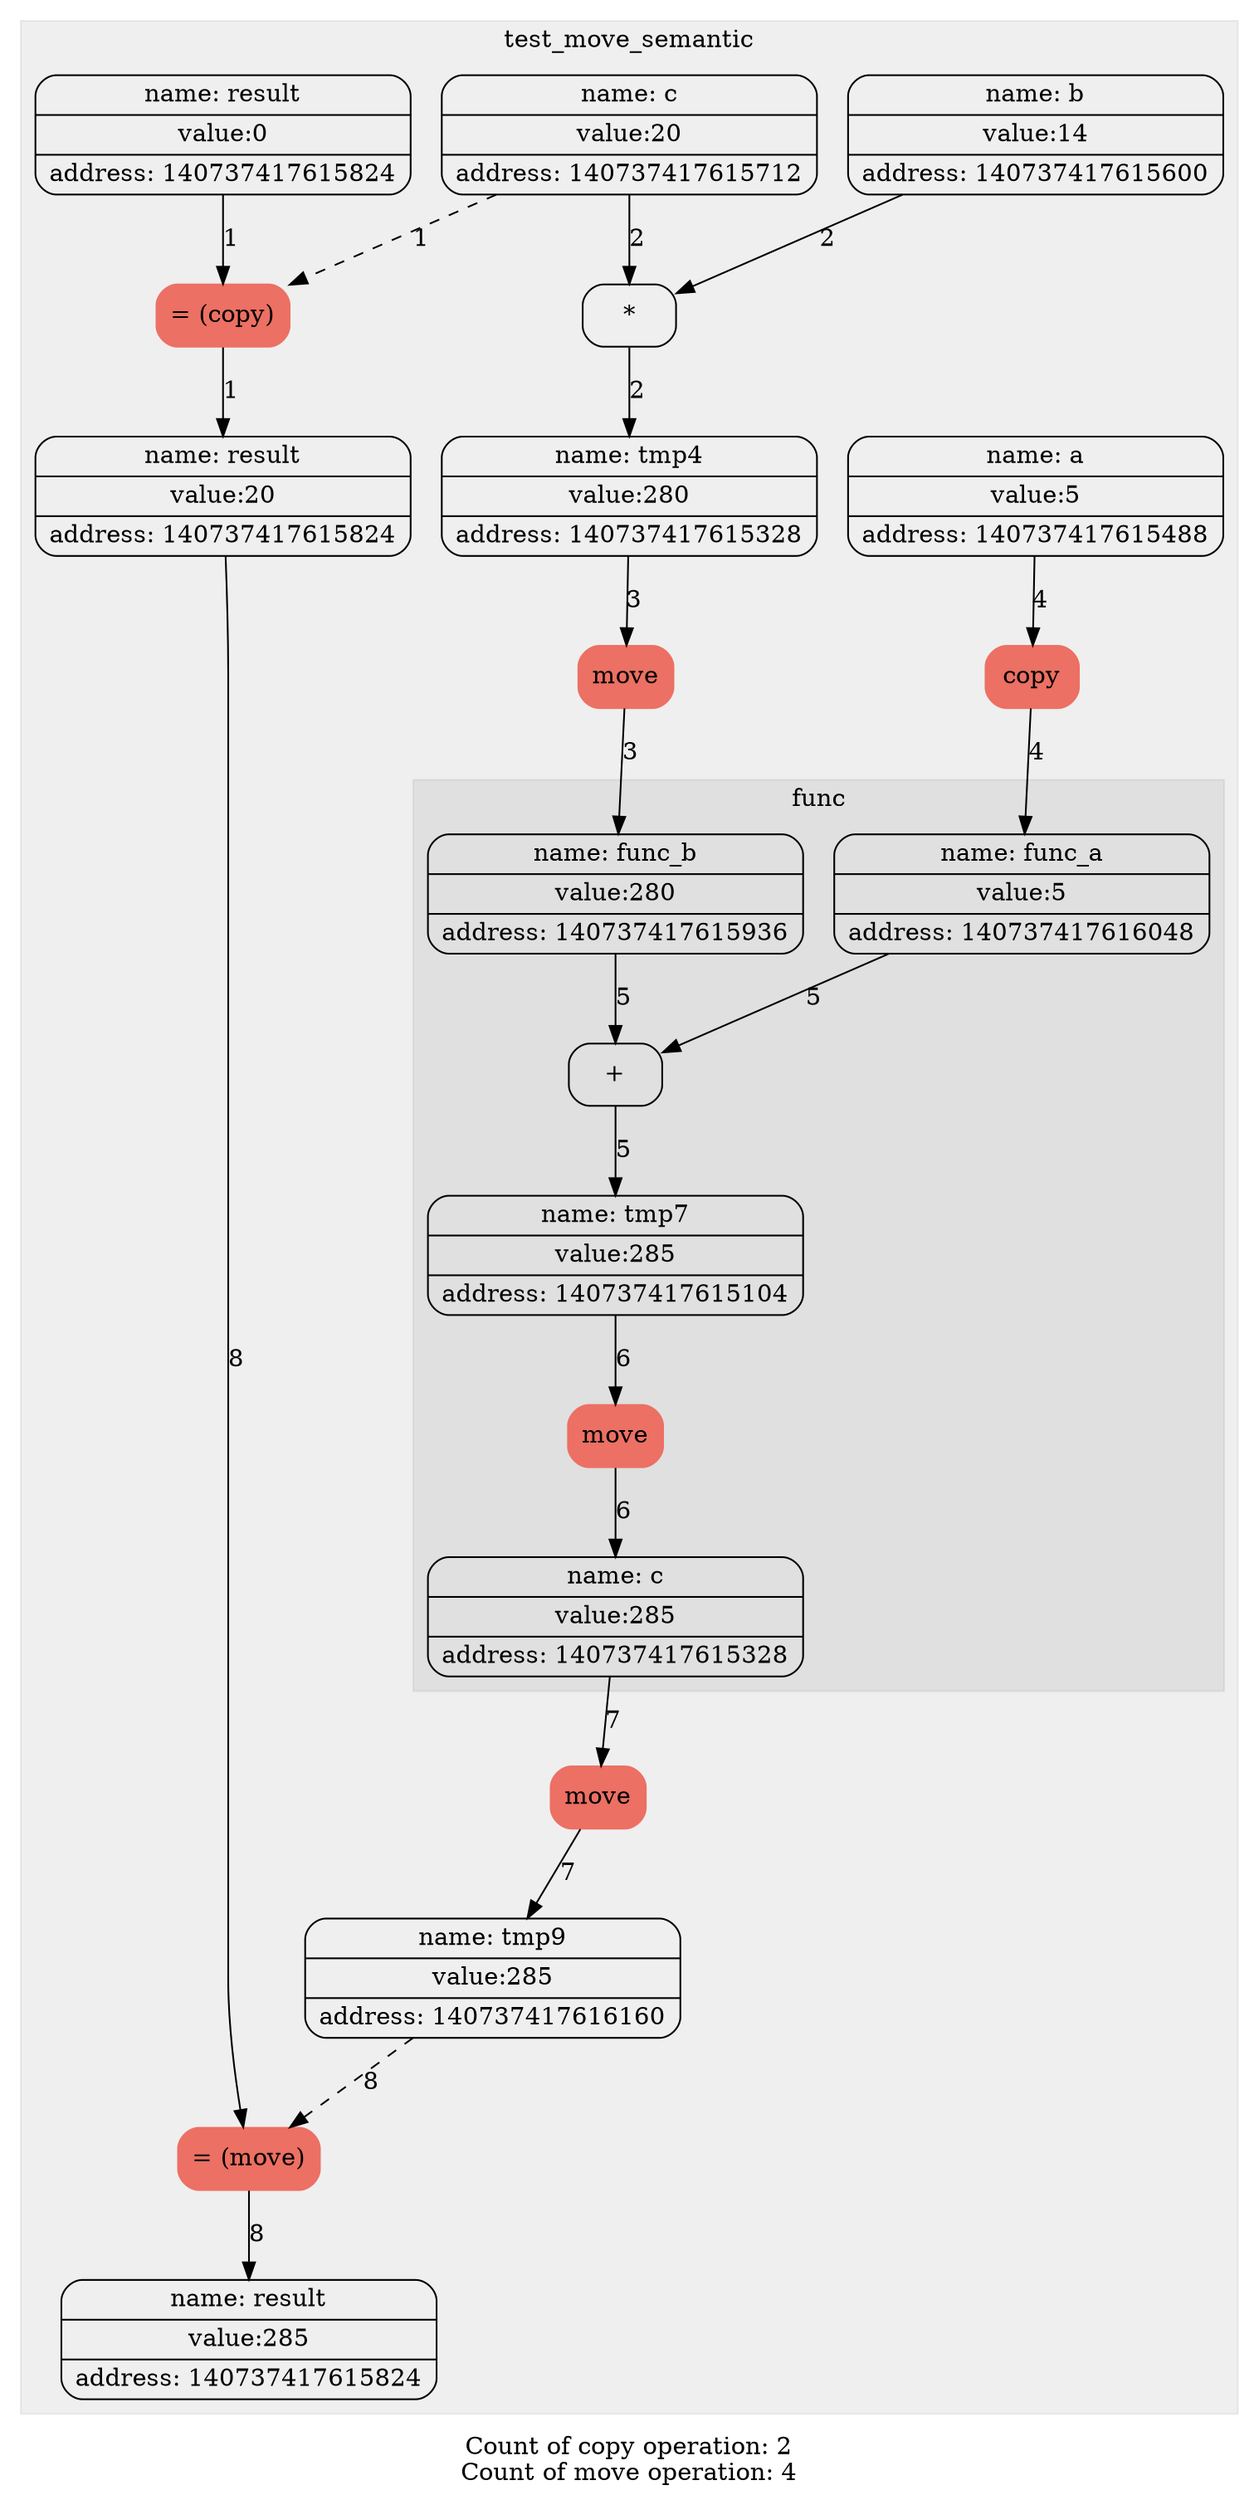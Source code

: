 digraph G{
trankdir=HR;
node[shape=Mrecord];

subgraph "cluster_0" {
label = test_move_semantic;
style= filled
color = "#00000010";
1[label="{ {name: tmp0} | {value:5} | {address: 140737417615488}} " color=""style=""];
1[label="{ {name: a} | {value:5} | {address: 140737417615488}} " color=""style=""];
2[label="{ {name: tmp1} | {value:14} | {address: 140737417615600}} " color=""style=""];
2[label="{ {name: b} | {value:14} | {address: 140737417615600}} " color=""style=""];
3[label="{ {name: tmp2} | {value:20} | {address: 140737417615712}} " color=""style=""];
3[label="{ {name: c} | {value:20} | {address: 140737417615712}} " color=""style=""];
4[label="{ {name: tmp3} | {value:0} | {address: 140737417615824}} " color=""style=""];
4[label="{ {name: result} | {value:0} | {address: 140737417615824}} " color=""style=""];
5[label="= (copy)" color = "#EC7063" style = "filled"];
edge[style = "" color = ""label = "1"]4->5;
edge[style = "dashed" color = ""label = "1"]3->5;
6[label="{ {name: result} | {value:20} | {address: 140737417615824}} " color=""style=""];
edge[style = "" color = ""label = "1"]5->6;
7[label="*" color = "" style = ""];
edge[style = "" color = ""label = "2"]2->7;
edge[style = "" color = ""label = "2"]3->7;
8[label="{ {name: tmp4} | {value:280} | {address: 140737417615328}} " color=""style=""];
edge[style = "" color = ""label = "2"]7->8;
9[label="move" color = "#EC7063" style = "filled"];
edge[style = "" color = ""label = "3"]8->9;
10[label="{ {name: tmp5} | {value:280} | {address: 140737417615936}} " color=""style=""];
edge[style = "" color = ""label = "3"]9->10;
11[label="copy" color = "#EC7063" style = "filled"];
edge[style = "" color = ""label = "4"]1->11;
12[label="{ {name: tmp6} | {value:5} | {address: 140737417616048}} " color=""style=""];
edge[style = "" color = ""label = "4"]11->12;
12[label="{ {name: func_a} | {value:5} | {address: 140737417616048}} " color=""style=""];
10[label="{ {name: func_b} | {value:280} | {address: 140737417615936}} " color=""style=""];
subgraph "cluster_1" {
label = func;
style= filled
color = "#00000010";
13[label="+" color = "" style = ""];
edge[style = "" color = ""label = "5"]12->13;
edge[style = "" color = ""label = "5"]10->13;
14[label="{ {name: tmp7} | {value:285} | {address: 140737417615104}} " color=""style=""];
edge[style = "" color = ""label = "5"]13->14;
15[label="move" color = "#EC7063" style = "filled"];
edge[style = "" color = ""label = "6"]14->15;
16[label="{ {name: tmp8} | {value:285} | {address: 140737417615328}} " color=""style=""];
edge[style = "" color = ""label = "6"]15->16;
16[label="{ {name: c} | {value:285} | {address: 140737417615328}} " color=""style=""];
}
17[label="move" color = "#EC7063" style = "filled"];
edge[style = "" color = ""label = "7"]16->17;
18[label="{ {name: tmp9} | {value:285} | {address: 140737417616160}} " color=""style=""];
edge[style = "" color = ""label = "7"]17->18;
19[label="= (move)" color = "#EC7063" style = "filled"];
edge[style = "" color = ""label = "8"]6->19;
edge[style = "dashed" color = ""label = "8"]18->19;
20[label="{ {name: result} | {value:285} | {address: 140737417615824}} " color=""style=""];
edge[style = "" color = ""label = "8"]19->20;
}
label="Count of copy operation: 2
Count of move operation: 4"}